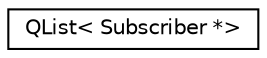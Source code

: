 digraph "类继承关系图"
{
  edge [fontname="Helvetica",fontsize="10",labelfontname="Helvetica",labelfontsize="10"];
  node [fontname="Helvetica",fontsize="10",shape=record];
  rankdir="LR";
  Node0 [label="QList\< Subscriber *\>",height=0.2,width=0.4,color="black", fillcolor="white", style="filled",URL="$class_q_list.html"];
}
